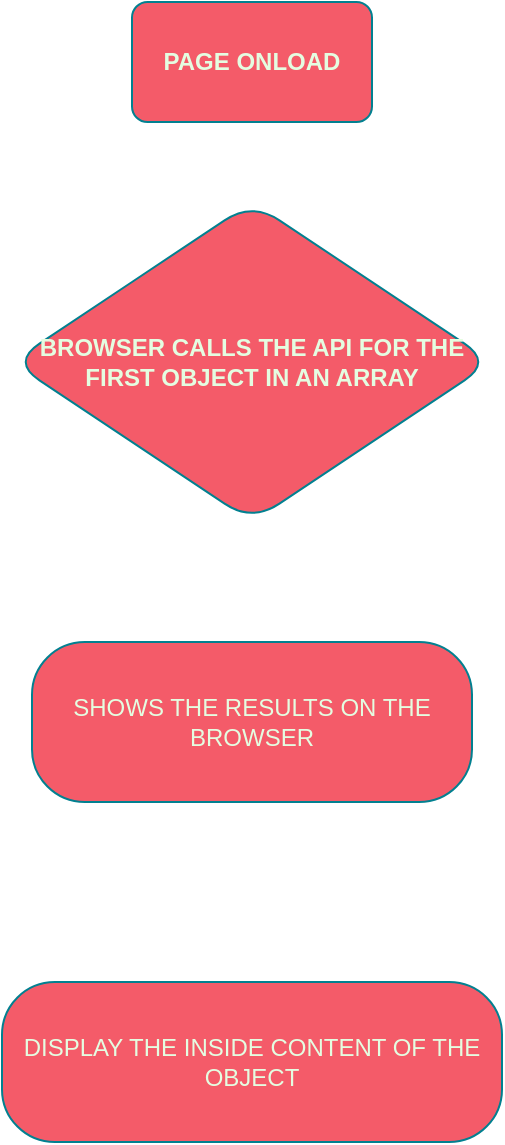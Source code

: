 <mxfile version="21.8.2" type="github">
  <diagram id="C5RBs43oDa-KdzZeNtuy" name="Page-1">
    <mxGraphModel dx="880" dy="446" grid="1" gridSize="10" guides="1" tooltips="1" connect="1" arrows="1" fold="1" page="1" pageScale="1" pageWidth="827" pageHeight="1169" math="0" shadow="0">
      <root>
        <mxCell id="WIyWlLk6GJQsqaUBKTNV-0" />
        <mxCell id="WIyWlLk6GJQsqaUBKTNV-1" parent="WIyWlLk6GJQsqaUBKTNV-0" />
        <mxCell id="l92gJ9De7MNvVHlq60mU-13" value="" style="edgeStyle=orthogonalEdgeStyle;rounded=0;orthogonalLoop=1;jettySize=auto;html=1;strokeColor=#ffffff;fontColor=#E4FDE1;fillColor=#F45B69;" edge="1" parent="WIyWlLk6GJQsqaUBKTNV-1" source="l92gJ9De7MNvVHlq60mU-7" target="l92gJ9De7MNvVHlq60mU-12">
          <mxGeometry relative="1" as="geometry" />
        </mxCell>
        <mxCell id="l92gJ9De7MNvVHlq60mU-7" value="&lt;b&gt;PAGE ONLOAD&lt;/b&gt;" style="rounded=1;whiteSpace=wrap;html=1;strokeColor=#028090;fontColor=#E4FDE1;fillColor=#F45B69;arcSize=13;" vertex="1" parent="WIyWlLk6GJQsqaUBKTNV-1">
          <mxGeometry x="350" y="110" width="120" height="60" as="geometry" />
        </mxCell>
        <mxCell id="l92gJ9De7MNvVHlq60mU-18" value="" style="edgeStyle=orthogonalEdgeStyle;rounded=0;orthogonalLoop=1;jettySize=auto;html=1;strokeColor=#ffffff;fontColor=#E4FDE1;fillColor=#F45B69;" edge="1" parent="WIyWlLk6GJQsqaUBKTNV-1" source="l92gJ9De7MNvVHlq60mU-12" target="l92gJ9De7MNvVHlq60mU-17">
          <mxGeometry relative="1" as="geometry" />
        </mxCell>
        <mxCell id="l92gJ9De7MNvVHlq60mU-12" value="&lt;b&gt;BROWSER CALLS THE API FOR THE FIRST OBJECT IN AN ARRAY&lt;/b&gt;" style="rhombus;whiteSpace=wrap;html=1;fillColor=#F45B69;strokeColor=#028090;fontColor=#E4FDE1;rounded=1;arcSize=33;" vertex="1" parent="WIyWlLk6GJQsqaUBKTNV-1">
          <mxGeometry x="290" y="210" width="240" height="160" as="geometry" />
        </mxCell>
        <mxCell id="l92gJ9De7MNvVHlq60mU-20" value="" style="edgeStyle=orthogonalEdgeStyle;rounded=0;orthogonalLoop=1;jettySize=auto;html=1;strokeColor=#ffffff;fontColor=#E4FDE1;fillColor=#F45B69;" edge="1" parent="WIyWlLk6GJQsqaUBKTNV-1" source="l92gJ9De7MNvVHlq60mU-17" target="l92gJ9De7MNvVHlq60mU-19">
          <mxGeometry relative="1" as="geometry" />
        </mxCell>
        <mxCell id="l92gJ9De7MNvVHlq60mU-17" value="SHOWS THE RESULTS ON THE BROWSER" style="whiteSpace=wrap;html=1;fillColor=#F45B69;strokeColor=#028090;fontColor=#E4FDE1;rounded=1;arcSize=33;" vertex="1" parent="WIyWlLk6GJQsqaUBKTNV-1">
          <mxGeometry x="300" y="430" width="220" height="80" as="geometry" />
        </mxCell>
        <mxCell id="l92gJ9De7MNvVHlq60mU-19" value="DISPLAY THE INSIDE CONTENT OF THE OBJECT" style="whiteSpace=wrap;html=1;fillColor=#F45B69;strokeColor=#028090;fontColor=#E4FDE1;rounded=1;arcSize=33;" vertex="1" parent="WIyWlLk6GJQsqaUBKTNV-1">
          <mxGeometry x="285" y="600" width="250" height="80" as="geometry" />
        </mxCell>
      </root>
    </mxGraphModel>
  </diagram>
</mxfile>
